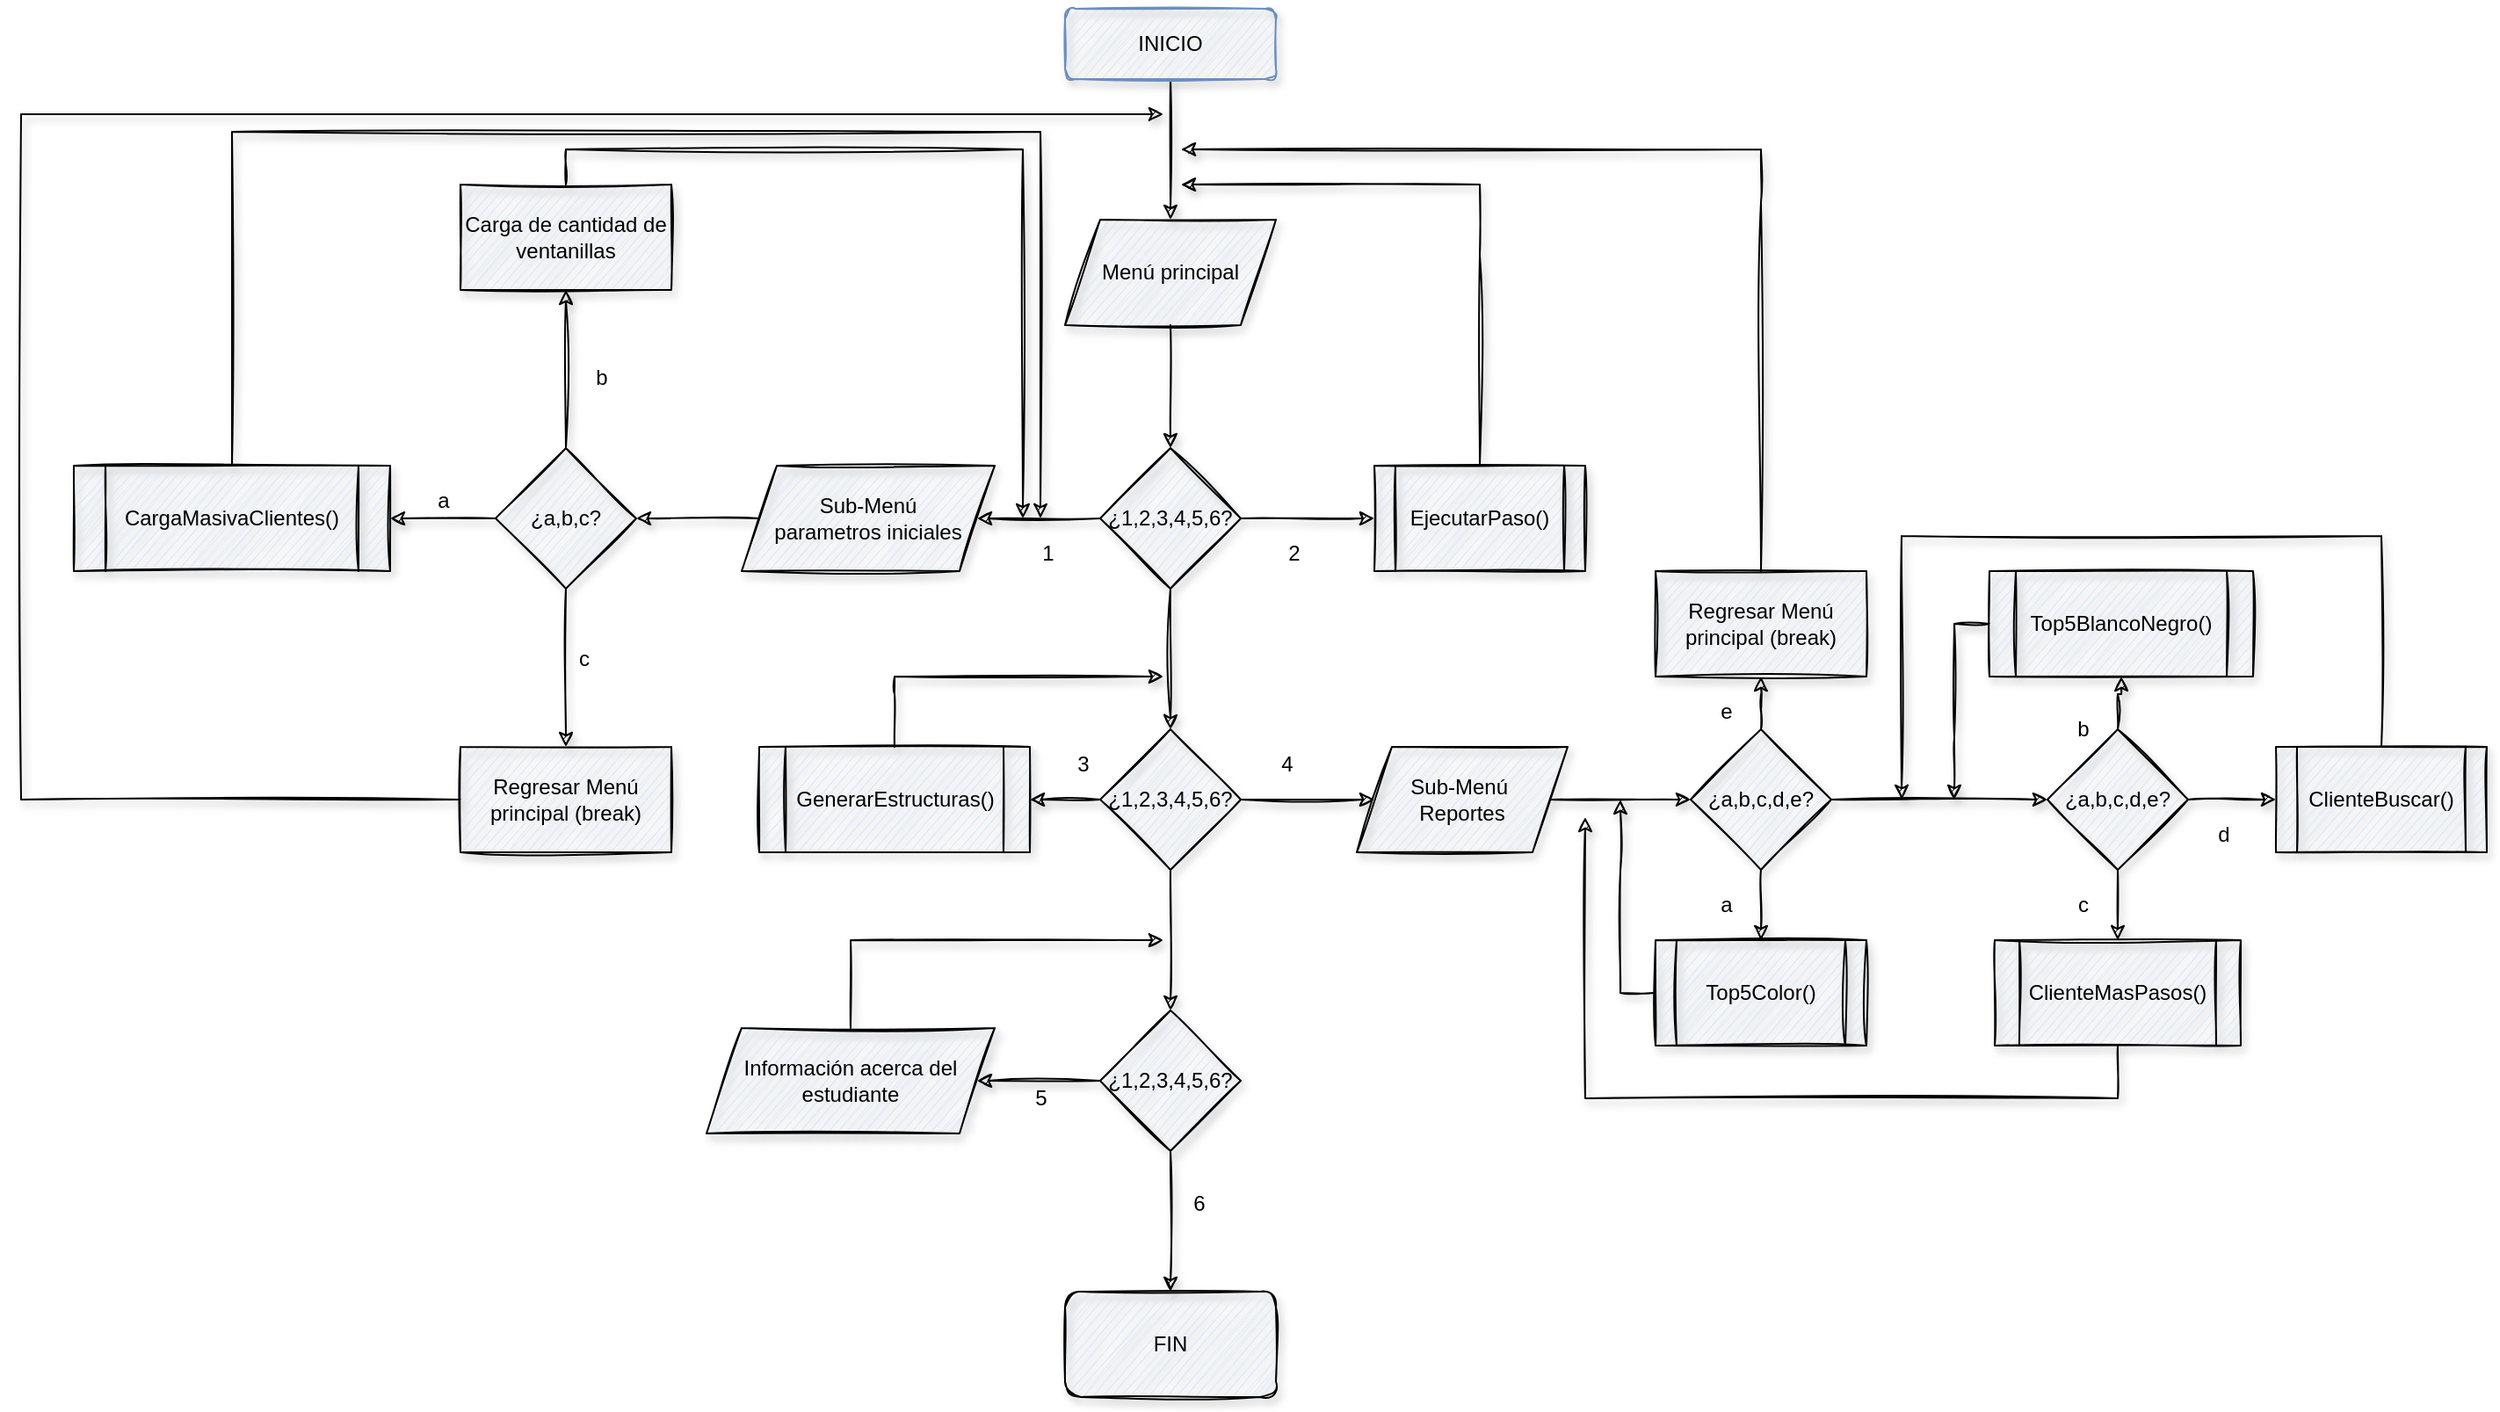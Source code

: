 <mxfile version="16.0.3" type="device"><diagram id="C5RBs43oDa-KdzZeNtuy" name="Page-1"><mxGraphModel dx="2017" dy="650" grid="1" gridSize="10" guides="1" tooltips="1" connect="1" arrows="1" fold="1" page="1" pageScale="1" pageWidth="827" pageHeight="1169" math="0" shadow="0"><root><mxCell id="WIyWlLk6GJQsqaUBKTNV-0"/><mxCell id="WIyWlLk6GJQsqaUBKTNV-1" parent="WIyWlLk6GJQsqaUBKTNV-0"/><mxCell id="luEN_nRo0JUBqsQa7QY2-1" value="" style="edgeStyle=orthogonalEdgeStyle;rounded=0;orthogonalLoop=1;jettySize=auto;html=1;fontFamily=Helvetica;sketch=1;shadow=1;" edge="1" parent="WIyWlLk6GJQsqaUBKTNV-1" source="WIyWlLk6GJQsqaUBKTNV-3" target="luEN_nRo0JUBqsQa7QY2-0"><mxGeometry relative="1" as="geometry"/></mxCell><mxCell id="WIyWlLk6GJQsqaUBKTNV-3" value="INICIO" style="rounded=1;whiteSpace=wrap;html=1;fontSize=12;glass=0;strokeWidth=1;shadow=1;fillColor=#DAE8FC;strokeColor=#6c8ebf;gradientColor=none;fontFamily=Helvetica;labelBorderColor=none;sketch=1;" parent="WIyWlLk6GJQsqaUBKTNV-1" vertex="1"><mxGeometry x="354" y="100" width="120" height="40" as="geometry"/></mxCell><mxCell id="luEN_nRo0JUBqsQa7QY2-5" value="" style="edgeStyle=orthogonalEdgeStyle;rounded=0;sketch=1;orthogonalLoop=1;jettySize=auto;html=1;shadow=1;fontFamily=Helvetica;" edge="1" parent="WIyWlLk6GJQsqaUBKTNV-1" source="luEN_nRo0JUBqsQa7QY2-0" target="luEN_nRo0JUBqsQa7QY2-4"><mxGeometry relative="1" as="geometry"/></mxCell><mxCell id="luEN_nRo0JUBqsQa7QY2-0" value="Menú principal" style="shape=parallelogram;perimeter=parallelogramPerimeter;whiteSpace=wrap;html=1;fixedSize=1;shadow=1;glass=0;labelBorderColor=none;sketch=1;fontFamily=Helvetica;fillColor=#DAE8FC;gradientColor=none;" vertex="1" parent="WIyWlLk6GJQsqaUBKTNV-1"><mxGeometry x="354" y="220" width="120" height="60" as="geometry"/></mxCell><mxCell id="luEN_nRo0JUBqsQa7QY2-7" value="" style="edgeStyle=orthogonalEdgeStyle;rounded=0;sketch=1;orthogonalLoop=1;jettySize=auto;html=1;shadow=1;fontFamily=Helvetica;" edge="1" parent="WIyWlLk6GJQsqaUBKTNV-1" source="luEN_nRo0JUBqsQa7QY2-4" target="luEN_nRo0JUBqsQa7QY2-6"><mxGeometry relative="1" as="geometry"/></mxCell><mxCell id="luEN_nRo0JUBqsQa7QY2-11" value="" style="edgeStyle=orthogonalEdgeStyle;rounded=0;sketch=1;orthogonalLoop=1;jettySize=auto;html=1;shadow=1;fontFamily=Helvetica;" edge="1" parent="WIyWlLk6GJQsqaUBKTNV-1" source="luEN_nRo0JUBqsQa7QY2-4" target="luEN_nRo0JUBqsQa7QY2-10"><mxGeometry relative="1" as="geometry"/></mxCell><mxCell id="luEN_nRo0JUBqsQa7QY2-32" value="" style="edgeStyle=orthogonalEdgeStyle;rounded=0;sketch=1;orthogonalLoop=1;jettySize=auto;html=1;shadow=1;fontFamily=Helvetica;" edge="1" parent="WIyWlLk6GJQsqaUBKTNV-1" source="luEN_nRo0JUBqsQa7QY2-4" target="luEN_nRo0JUBqsQa7QY2-31"><mxGeometry relative="1" as="geometry"/></mxCell><mxCell id="luEN_nRo0JUBqsQa7QY2-4" value="¿1,2,3,4,5,6?" style="rhombus;whiteSpace=wrap;html=1;fillColor=#DAE8FC;shadow=1;glass=0;labelBorderColor=none;sketch=1;gradientColor=none;" vertex="1" parent="WIyWlLk6GJQsqaUBKTNV-1"><mxGeometry x="374" y="350" width="80" height="80" as="geometry"/></mxCell><mxCell id="luEN_nRo0JUBqsQa7QY2-9" value="" style="edgeStyle=orthogonalEdgeStyle;rounded=0;sketch=1;orthogonalLoop=1;jettySize=auto;html=1;shadow=1;fontFamily=Helvetica;" edge="1" parent="WIyWlLk6GJQsqaUBKTNV-1" source="luEN_nRo0JUBqsQa7QY2-6" target="luEN_nRo0JUBqsQa7QY2-8"><mxGeometry relative="1" as="geometry"/></mxCell><mxCell id="luEN_nRo0JUBqsQa7QY2-36" value="" style="edgeStyle=orthogonalEdgeStyle;rounded=0;sketch=1;orthogonalLoop=1;jettySize=auto;html=1;shadow=1;fontFamily=Helvetica;" edge="1" parent="WIyWlLk6GJQsqaUBKTNV-1" source="luEN_nRo0JUBqsQa7QY2-6" target="luEN_nRo0JUBqsQa7QY2-35"><mxGeometry relative="1" as="geometry"/></mxCell><mxCell id="luEN_nRo0JUBqsQa7QY2-40" value="" style="edgeStyle=orthogonalEdgeStyle;rounded=0;sketch=1;orthogonalLoop=1;jettySize=auto;html=1;shadow=1;fontFamily=Helvetica;" edge="1" parent="WIyWlLk6GJQsqaUBKTNV-1" source="luEN_nRo0JUBqsQa7QY2-6" target="luEN_nRo0JUBqsQa7QY2-39"><mxGeometry relative="1" as="geometry"/></mxCell><mxCell id="luEN_nRo0JUBqsQa7QY2-6" value="&lt;span&gt;¿1,2,3,4,5,6?&lt;/span&gt;" style="rhombus;whiteSpace=wrap;html=1;fillColor=#DAE8FC;shadow=1;glass=0;labelBorderColor=none;sketch=1;gradientColor=none;" vertex="1" parent="WIyWlLk6GJQsqaUBKTNV-1"><mxGeometry x="374" y="510" width="80" height="80" as="geometry"/></mxCell><mxCell id="luEN_nRo0JUBqsQa7QY2-71" value="" style="edgeStyle=orthogonalEdgeStyle;rounded=0;sketch=1;orthogonalLoop=1;jettySize=auto;html=1;shadow=1;fontFamily=Helvetica;" edge="1" parent="WIyWlLk6GJQsqaUBKTNV-1" source="luEN_nRo0JUBqsQa7QY2-8" target="luEN_nRo0JUBqsQa7QY2-70"><mxGeometry relative="1" as="geometry"/></mxCell><mxCell id="luEN_nRo0JUBqsQa7QY2-72" value="" style="edgeStyle=orthogonalEdgeStyle;rounded=0;sketch=1;orthogonalLoop=1;jettySize=auto;html=1;shadow=1;fontFamily=Helvetica;" edge="1" parent="WIyWlLk6GJQsqaUBKTNV-1" source="luEN_nRo0JUBqsQa7QY2-8" target="luEN_nRo0JUBqsQa7QY2-69"><mxGeometry relative="1" as="geometry"/></mxCell><mxCell id="luEN_nRo0JUBqsQa7QY2-8" value="&lt;span&gt;¿1,2,3,4,5,6?&lt;/span&gt;" style="rhombus;whiteSpace=wrap;html=1;fillColor=#DAE8FC;shadow=1;glass=0;labelBorderColor=none;sketch=1;gradientColor=none;" vertex="1" parent="WIyWlLk6GJQsqaUBKTNV-1"><mxGeometry x="374" y="670" width="80" height="80" as="geometry"/></mxCell><mxCell id="luEN_nRo0JUBqsQa7QY2-13" value="" style="edgeStyle=orthogonalEdgeStyle;rounded=0;sketch=1;orthogonalLoop=1;jettySize=auto;html=1;shadow=1;fontFamily=Helvetica;" edge="1" parent="WIyWlLk6GJQsqaUBKTNV-1" source="luEN_nRo0JUBqsQa7QY2-10" target="luEN_nRo0JUBqsQa7QY2-12"><mxGeometry relative="1" as="geometry"/></mxCell><mxCell id="luEN_nRo0JUBqsQa7QY2-10" value="Sub-Menú&lt;br&gt;parametros iniciales" style="shape=parallelogram;perimeter=parallelogramPerimeter;whiteSpace=wrap;html=1;fixedSize=1;fillColor=#DAE8FC;shadow=1;glass=0;labelBorderColor=none;sketch=1;gradientColor=none;" vertex="1" parent="WIyWlLk6GJQsqaUBKTNV-1"><mxGeometry x="170" y="360" width="144" height="60" as="geometry"/></mxCell><mxCell id="luEN_nRo0JUBqsQa7QY2-15" value="" style="edgeStyle=orthogonalEdgeStyle;rounded=0;sketch=1;orthogonalLoop=1;jettySize=auto;html=1;shadow=1;fontFamily=Helvetica;" edge="1" parent="WIyWlLk6GJQsqaUBKTNV-1" source="luEN_nRo0JUBqsQa7QY2-12" target="luEN_nRo0JUBqsQa7QY2-14"><mxGeometry relative="1" as="geometry"/></mxCell><mxCell id="luEN_nRo0JUBqsQa7QY2-19" value="" style="edgeStyle=orthogonalEdgeStyle;rounded=0;sketch=1;orthogonalLoop=1;jettySize=auto;html=1;shadow=1;fontFamily=Helvetica;" edge="1" parent="WIyWlLk6GJQsqaUBKTNV-1" source="luEN_nRo0JUBqsQa7QY2-12" target="luEN_nRo0JUBqsQa7QY2-18"><mxGeometry relative="1" as="geometry"/></mxCell><mxCell id="luEN_nRo0JUBqsQa7QY2-21" value="" style="edgeStyle=orthogonalEdgeStyle;rounded=0;sketch=1;orthogonalLoop=1;jettySize=auto;html=1;shadow=1;fontFamily=Helvetica;" edge="1" parent="WIyWlLk6GJQsqaUBKTNV-1" source="luEN_nRo0JUBqsQa7QY2-12" target="luEN_nRo0JUBqsQa7QY2-20"><mxGeometry relative="1" as="geometry"/></mxCell><mxCell id="luEN_nRo0JUBqsQa7QY2-12" value="¿a,b,c?" style="rhombus;whiteSpace=wrap;html=1;fillColor=#DAE8FC;shadow=1;glass=0;labelBorderColor=none;sketch=1;gradientColor=none;" vertex="1" parent="WIyWlLk6GJQsqaUBKTNV-1"><mxGeometry x="30" y="350" width="80" height="80" as="geometry"/></mxCell><mxCell id="luEN_nRo0JUBqsQa7QY2-23" style="edgeStyle=orthogonalEdgeStyle;rounded=0;sketch=1;orthogonalLoop=1;jettySize=auto;html=1;shadow=1;fontFamily=Helvetica;" edge="1" parent="WIyWlLk6GJQsqaUBKTNV-1" source="luEN_nRo0JUBqsQa7QY2-14"><mxGeometry relative="1" as="geometry"><mxPoint x="340" y="390" as="targetPoint"/><Array as="points"><mxPoint x="-120" y="170"/></Array></mxGeometry></mxCell><mxCell id="luEN_nRo0JUBqsQa7QY2-14" value="CargaMasivaClientes()" style="shape=process;whiteSpace=wrap;html=1;backgroundOutline=1;fillColor=#DAE8FC;shadow=1;glass=0;labelBorderColor=none;sketch=1;gradientColor=none;" vertex="1" parent="WIyWlLk6GJQsqaUBKTNV-1"><mxGeometry x="-210" y="360" width="180" height="60" as="geometry"/></mxCell><mxCell id="luEN_nRo0JUBqsQa7QY2-22" style="edgeStyle=orthogonalEdgeStyle;rounded=0;sketch=1;orthogonalLoop=1;jettySize=auto;html=1;shadow=1;fontFamily=Helvetica;" edge="1" parent="WIyWlLk6GJQsqaUBKTNV-1" source="luEN_nRo0JUBqsQa7QY2-18"><mxGeometry relative="1" as="geometry"><mxPoint x="330" y="390" as="targetPoint"/><Array as="points"><mxPoint x="70" y="180"/><mxPoint x="330" y="180"/></Array></mxGeometry></mxCell><mxCell id="luEN_nRo0JUBqsQa7QY2-18" value="Carga de cantidad de ventanillas" style="whiteSpace=wrap;html=1;fillColor=#DAE8FC;shadow=1;glass=0;labelBorderColor=none;sketch=1;gradientColor=none;" vertex="1" parent="WIyWlLk6GJQsqaUBKTNV-1"><mxGeometry x="10" y="200" width="120" height="60" as="geometry"/></mxCell><mxCell id="luEN_nRo0JUBqsQa7QY2-24" style="edgeStyle=orthogonalEdgeStyle;rounded=0;sketch=1;orthogonalLoop=1;jettySize=auto;html=1;shadow=1;fontFamily=Helvetica;" edge="1" parent="WIyWlLk6GJQsqaUBKTNV-1" source="luEN_nRo0JUBqsQa7QY2-20"><mxGeometry relative="1" as="geometry"><mxPoint x="410" y="160" as="targetPoint"/><Array as="points"><mxPoint x="-240" y="550"/></Array></mxGeometry></mxCell><mxCell id="luEN_nRo0JUBqsQa7QY2-20" value="Regresar Menú principal (break)" style="whiteSpace=wrap;html=1;fillColor=#DAE8FC;shadow=1;glass=0;labelBorderColor=none;sketch=1;gradientColor=none;" vertex="1" parent="WIyWlLk6GJQsqaUBKTNV-1"><mxGeometry x="10" y="520" width="120" height="60" as="geometry"/></mxCell><mxCell id="luEN_nRo0JUBqsQa7QY2-25" value="1" style="text;html=1;align=center;verticalAlign=middle;resizable=0;points=[];autosize=1;strokeColor=none;fillColor=none;fontFamily=Helvetica;" vertex="1" parent="WIyWlLk6GJQsqaUBKTNV-1"><mxGeometry x="334" y="400" width="20" height="20" as="geometry"/></mxCell><mxCell id="luEN_nRo0JUBqsQa7QY2-26" value="a" style="text;html=1;align=center;verticalAlign=middle;resizable=0;points=[];autosize=1;strokeColor=none;fillColor=none;fontFamily=Helvetica;" vertex="1" parent="WIyWlLk6GJQsqaUBKTNV-1"><mxGeometry x="-10" y="370" width="20" height="20" as="geometry"/></mxCell><mxCell id="luEN_nRo0JUBqsQa7QY2-27" value="b" style="text;html=1;align=center;verticalAlign=middle;resizable=0;points=[];autosize=1;strokeColor=none;fillColor=none;fontFamily=Helvetica;" vertex="1" parent="WIyWlLk6GJQsqaUBKTNV-1"><mxGeometry x="80" y="300" width="20" height="20" as="geometry"/></mxCell><mxCell id="luEN_nRo0JUBqsQa7QY2-28" value="c" style="text;html=1;align=center;verticalAlign=middle;resizable=0;points=[];autosize=1;strokeColor=none;fillColor=none;fontFamily=Helvetica;" vertex="1" parent="WIyWlLk6GJQsqaUBKTNV-1"><mxGeometry x="70" y="460" width="20" height="20" as="geometry"/></mxCell><mxCell id="luEN_nRo0JUBqsQa7QY2-34" style="edgeStyle=orthogonalEdgeStyle;rounded=0;sketch=1;orthogonalLoop=1;jettySize=auto;html=1;shadow=1;fontFamily=Helvetica;" edge="1" parent="WIyWlLk6GJQsqaUBKTNV-1" source="luEN_nRo0JUBqsQa7QY2-31"><mxGeometry relative="1" as="geometry"><mxPoint x="420" y="200" as="targetPoint"/><Array as="points"><mxPoint x="590" y="240"/><mxPoint x="590" y="240"/></Array></mxGeometry></mxCell><mxCell id="luEN_nRo0JUBqsQa7QY2-31" value="EjecutarPaso()" style="shape=process;whiteSpace=wrap;html=1;backgroundOutline=1;shadow=1;glass=0;labelBorderColor=none;sketch=1;fontFamily=Helvetica;fillColor=#DAE8FC;gradientColor=none;" vertex="1" parent="WIyWlLk6GJQsqaUBKTNV-1"><mxGeometry x="530" y="360" width="120" height="60" as="geometry"/></mxCell><mxCell id="luEN_nRo0JUBqsQa7QY2-33" value="2" style="text;html=1;align=center;verticalAlign=middle;resizable=0;points=[];autosize=1;strokeColor=none;fillColor=none;fontFamily=Helvetica;" vertex="1" parent="WIyWlLk6GJQsqaUBKTNV-1"><mxGeometry x="474" y="400" width="20" height="20" as="geometry"/></mxCell><mxCell id="luEN_nRo0JUBqsQa7QY2-38" style="edgeStyle=orthogonalEdgeStyle;rounded=0;sketch=1;orthogonalLoop=1;jettySize=auto;html=1;shadow=1;fontFamily=Helvetica;" edge="1" parent="WIyWlLk6GJQsqaUBKTNV-1" source="luEN_nRo0JUBqsQa7QY2-35"><mxGeometry relative="1" as="geometry"><mxPoint x="410" y="480" as="targetPoint"/><Array as="points"><mxPoint x="257" y="490"/><mxPoint x="257" y="490"/></Array></mxGeometry></mxCell><mxCell id="luEN_nRo0JUBqsQa7QY2-35" value="GenerarEstructuras()" style="shape=process;whiteSpace=wrap;html=1;backgroundOutline=1;shadow=1;glass=0;labelBorderColor=none;sketch=1;fontFamily=Helvetica;fillColor=#DAE8FC;gradientColor=none;" vertex="1" parent="WIyWlLk6GJQsqaUBKTNV-1"><mxGeometry x="180" y="520" width="154" height="60" as="geometry"/></mxCell><mxCell id="luEN_nRo0JUBqsQa7QY2-37" value="3" style="text;html=1;align=center;verticalAlign=middle;resizable=0;points=[];autosize=1;strokeColor=none;fillColor=none;fontFamily=Helvetica;" vertex="1" parent="WIyWlLk6GJQsqaUBKTNV-1"><mxGeometry x="354" y="520" width="20" height="20" as="geometry"/></mxCell><mxCell id="luEN_nRo0JUBqsQa7QY2-42" value="" style="edgeStyle=orthogonalEdgeStyle;rounded=0;sketch=1;orthogonalLoop=1;jettySize=auto;html=1;shadow=1;fontFamily=Helvetica;" edge="1" parent="WIyWlLk6GJQsqaUBKTNV-1" source="luEN_nRo0JUBqsQa7QY2-39" target="luEN_nRo0JUBqsQa7QY2-41"><mxGeometry relative="1" as="geometry"/></mxCell><mxCell id="luEN_nRo0JUBqsQa7QY2-39" value="Sub-Menú&amp;nbsp;&lt;br&gt;Reportes" style="shape=parallelogram;perimeter=parallelogramPerimeter;whiteSpace=wrap;html=1;fixedSize=1;shadow=1;glass=0;labelBorderColor=none;sketch=1;fontFamily=Helvetica;fillColor=#DAE8FC;gradientColor=none;" vertex="1" parent="WIyWlLk6GJQsqaUBKTNV-1"><mxGeometry x="520" y="520" width="120" height="60" as="geometry"/></mxCell><mxCell id="luEN_nRo0JUBqsQa7QY2-44" value="" style="edgeStyle=orthogonalEdgeStyle;rounded=0;sketch=1;orthogonalLoop=1;jettySize=auto;html=1;shadow=1;fontFamily=Helvetica;" edge="1" parent="WIyWlLk6GJQsqaUBKTNV-1" source="luEN_nRo0JUBqsQa7QY2-41" target="luEN_nRo0JUBqsQa7QY2-43"><mxGeometry relative="1" as="geometry"/></mxCell><mxCell id="luEN_nRo0JUBqsQa7QY2-56" value="" style="edgeStyle=orthogonalEdgeStyle;rounded=0;sketch=1;orthogonalLoop=1;jettySize=auto;html=1;shadow=1;fontFamily=Helvetica;" edge="1" parent="WIyWlLk6GJQsqaUBKTNV-1" source="luEN_nRo0JUBqsQa7QY2-41" target="luEN_nRo0JUBqsQa7QY2-49"><mxGeometry relative="1" as="geometry"/></mxCell><mxCell id="luEN_nRo0JUBqsQa7QY2-57" value="" style="edgeStyle=orthogonalEdgeStyle;rounded=0;sketch=1;orthogonalLoop=1;jettySize=auto;html=1;shadow=1;fontFamily=Helvetica;" edge="1" parent="WIyWlLk6GJQsqaUBKTNV-1" source="luEN_nRo0JUBqsQa7QY2-41" target="luEN_nRo0JUBqsQa7QY2-47"><mxGeometry relative="1" as="geometry"/></mxCell><mxCell id="luEN_nRo0JUBqsQa7QY2-41" value="¿a,b,c,d,e?" style="rhombus;whiteSpace=wrap;html=1;fillColor=#DAE8FC;shadow=1;glass=0;labelBorderColor=none;sketch=1;gradientColor=none;" vertex="1" parent="WIyWlLk6GJQsqaUBKTNV-1"><mxGeometry x="710" y="510" width="80" height="80" as="geometry"/></mxCell><mxCell id="luEN_nRo0JUBqsQa7QY2-53" value="" style="edgeStyle=orthogonalEdgeStyle;rounded=0;sketch=1;orthogonalLoop=1;jettySize=auto;html=1;shadow=1;fontFamily=Helvetica;" edge="1" parent="WIyWlLk6GJQsqaUBKTNV-1" source="luEN_nRo0JUBqsQa7QY2-43" target="luEN_nRo0JUBqsQa7QY2-51"><mxGeometry relative="1" as="geometry"/></mxCell><mxCell id="luEN_nRo0JUBqsQa7QY2-54" value="" style="edgeStyle=orthogonalEdgeStyle;rounded=0;sketch=1;orthogonalLoop=1;jettySize=auto;html=1;shadow=1;fontFamily=Helvetica;" edge="1" parent="WIyWlLk6GJQsqaUBKTNV-1" source="luEN_nRo0JUBqsQa7QY2-43" target="luEN_nRo0JUBqsQa7QY2-52"><mxGeometry relative="1" as="geometry"/></mxCell><mxCell id="luEN_nRo0JUBqsQa7QY2-55" value="" style="edgeStyle=orthogonalEdgeStyle;rounded=0;sketch=1;orthogonalLoop=1;jettySize=auto;html=1;shadow=1;fontFamily=Helvetica;" edge="1" parent="WIyWlLk6GJQsqaUBKTNV-1" source="luEN_nRo0JUBqsQa7QY2-43" target="luEN_nRo0JUBqsQa7QY2-50"><mxGeometry relative="1" as="geometry"/></mxCell><mxCell id="luEN_nRo0JUBqsQa7QY2-43" value="¿a,b,c,d,e?" style="rhombus;whiteSpace=wrap;html=1;fillColor=#DAE8FC;shadow=1;glass=0;labelBorderColor=none;sketch=1;gradientColor=none;" vertex="1" parent="WIyWlLk6GJQsqaUBKTNV-1"><mxGeometry x="913" y="510" width="80" height="80" as="geometry"/></mxCell><mxCell id="luEN_nRo0JUBqsQa7QY2-64" style="edgeStyle=orthogonalEdgeStyle;rounded=0;sketch=1;orthogonalLoop=1;jettySize=auto;html=1;shadow=1;fontFamily=Helvetica;" edge="1" parent="WIyWlLk6GJQsqaUBKTNV-1" source="luEN_nRo0JUBqsQa7QY2-47"><mxGeometry relative="1" as="geometry"><mxPoint x="420" y="180" as="targetPoint"/><Array as="points"><mxPoint x="750" y="210"/><mxPoint x="750" y="210"/></Array></mxGeometry></mxCell><mxCell id="luEN_nRo0JUBqsQa7QY2-47" value="Regresar Menú principal (break)" style="whiteSpace=wrap;html=1;fillColor=#DAE8FC;shadow=1;glass=0;labelBorderColor=none;sketch=1;gradientColor=none;" vertex="1" parent="WIyWlLk6GJQsqaUBKTNV-1"><mxGeometry x="690" y="420" width="120" height="60" as="geometry"/></mxCell><mxCell id="luEN_nRo0JUBqsQa7QY2-65" style="edgeStyle=orthogonalEdgeStyle;rounded=0;sketch=1;orthogonalLoop=1;jettySize=auto;html=1;shadow=1;fontFamily=Helvetica;" edge="1" parent="WIyWlLk6GJQsqaUBKTNV-1" source="luEN_nRo0JUBqsQa7QY2-49"><mxGeometry relative="1" as="geometry"><mxPoint x="670" y="550" as="targetPoint"/></mxGeometry></mxCell><mxCell id="luEN_nRo0JUBqsQa7QY2-49" value="Top5Color()" style="shape=process;whiteSpace=wrap;html=1;backgroundOutline=1;shadow=1;glass=0;labelBorderColor=none;sketch=1;fontFamily=Helvetica;fillColor=#DAE8FC;gradientColor=none;" vertex="1" parent="WIyWlLk6GJQsqaUBKTNV-1"><mxGeometry x="690" y="630" width="120" height="60" as="geometry"/></mxCell><mxCell id="luEN_nRo0JUBqsQa7QY2-66" style="edgeStyle=orthogonalEdgeStyle;rounded=0;sketch=1;orthogonalLoop=1;jettySize=auto;html=1;shadow=1;fontFamily=Helvetica;exitX=0.5;exitY=1;exitDx=0;exitDy=0;" edge="1" parent="WIyWlLk6GJQsqaUBKTNV-1" source="luEN_nRo0JUBqsQa7QY2-50"><mxGeometry relative="1" as="geometry"><mxPoint x="650" y="560" as="targetPoint"/><Array as="points"><mxPoint x="953" y="720"/><mxPoint x="650" y="720"/></Array></mxGeometry></mxCell><mxCell id="luEN_nRo0JUBqsQa7QY2-50" value="ClienteMasPasos()" style="shape=process;whiteSpace=wrap;html=1;backgroundOutline=1;shadow=1;glass=0;labelBorderColor=none;sketch=1;fontFamily=Helvetica;fillColor=#DAE8FC;gradientColor=none;" vertex="1" parent="WIyWlLk6GJQsqaUBKTNV-1"><mxGeometry x="883" y="630" width="140" height="60" as="geometry"/></mxCell><mxCell id="luEN_nRo0JUBqsQa7QY2-68" style="edgeStyle=orthogonalEdgeStyle;rounded=0;sketch=1;orthogonalLoop=1;jettySize=auto;html=1;shadow=1;fontFamily=Helvetica;exitX=0.5;exitY=0;exitDx=0;exitDy=0;" edge="1" parent="WIyWlLk6GJQsqaUBKTNV-1" source="luEN_nRo0JUBqsQa7QY2-51"><mxGeometry relative="1" as="geometry"><mxPoint x="830" y="550" as="targetPoint"/><Array as="points"><mxPoint x="1103" y="400"/><mxPoint x="830" y="400"/></Array></mxGeometry></mxCell><mxCell id="luEN_nRo0JUBqsQa7QY2-51" value="ClienteBuscar()" style="shape=process;whiteSpace=wrap;html=1;backgroundOutline=1;shadow=1;glass=0;labelBorderColor=none;sketch=1;fontFamily=Helvetica;fillColor=#DAE8FC;gradientColor=none;" vertex="1" parent="WIyWlLk6GJQsqaUBKTNV-1"><mxGeometry x="1043" y="520" width="120" height="60" as="geometry"/></mxCell><mxCell id="luEN_nRo0JUBqsQa7QY2-67" style="edgeStyle=orthogonalEdgeStyle;rounded=0;sketch=1;orthogonalLoop=1;jettySize=auto;html=1;shadow=1;fontFamily=Helvetica;" edge="1" parent="WIyWlLk6GJQsqaUBKTNV-1" source="luEN_nRo0JUBqsQa7QY2-52"><mxGeometry relative="1" as="geometry"><mxPoint x="860" y="550" as="targetPoint"/></mxGeometry></mxCell><mxCell id="luEN_nRo0JUBqsQa7QY2-52" value="Top5BlancoNegro()" style="shape=process;whiteSpace=wrap;html=1;backgroundOutline=1;shadow=1;glass=0;labelBorderColor=none;sketch=1;fontFamily=Helvetica;fillColor=#DAE8FC;gradientColor=none;" vertex="1" parent="WIyWlLk6GJQsqaUBKTNV-1"><mxGeometry x="880" y="420" width="150" height="60" as="geometry"/></mxCell><mxCell id="luEN_nRo0JUBqsQa7QY2-58" value="4" style="text;html=1;align=center;verticalAlign=middle;resizable=0;points=[];autosize=1;strokeColor=none;fillColor=none;fontFamily=Helvetica;" vertex="1" parent="WIyWlLk6GJQsqaUBKTNV-1"><mxGeometry x="470" y="520" width="20" height="20" as="geometry"/></mxCell><mxCell id="luEN_nRo0JUBqsQa7QY2-59" value="e" style="text;html=1;align=center;verticalAlign=middle;resizable=0;points=[];autosize=1;strokeColor=none;fillColor=none;fontFamily=Helvetica;" vertex="1" parent="WIyWlLk6GJQsqaUBKTNV-1"><mxGeometry x="720" y="490" width="20" height="20" as="geometry"/></mxCell><mxCell id="luEN_nRo0JUBqsQa7QY2-60" value="a" style="text;html=1;align=center;verticalAlign=middle;resizable=0;points=[];autosize=1;strokeColor=none;fillColor=none;fontFamily=Helvetica;" vertex="1" parent="WIyWlLk6GJQsqaUBKTNV-1"><mxGeometry x="720" y="600" width="20" height="20" as="geometry"/></mxCell><mxCell id="luEN_nRo0JUBqsQa7QY2-61" value="b" style="text;html=1;align=center;verticalAlign=middle;resizable=0;points=[];autosize=1;strokeColor=none;fillColor=none;fontFamily=Helvetica;" vertex="1" parent="WIyWlLk6GJQsqaUBKTNV-1"><mxGeometry x="923" y="500" width="20" height="20" as="geometry"/></mxCell><mxCell id="luEN_nRo0JUBqsQa7QY2-62" value="c" style="text;html=1;align=center;verticalAlign=middle;resizable=0;points=[];autosize=1;strokeColor=none;fillColor=none;fontFamily=Helvetica;" vertex="1" parent="WIyWlLk6GJQsqaUBKTNV-1"><mxGeometry x="923" y="600" width="20" height="20" as="geometry"/></mxCell><mxCell id="luEN_nRo0JUBqsQa7QY2-63" value="d" style="text;html=1;align=center;verticalAlign=middle;resizable=0;points=[];autosize=1;strokeColor=none;fillColor=none;fontFamily=Helvetica;" vertex="1" parent="WIyWlLk6GJQsqaUBKTNV-1"><mxGeometry x="1003" y="560" width="20" height="20" as="geometry"/></mxCell><mxCell id="luEN_nRo0JUBqsQa7QY2-73" style="edgeStyle=orthogonalEdgeStyle;rounded=0;sketch=1;orthogonalLoop=1;jettySize=auto;html=1;shadow=1;fontFamily=Helvetica;" edge="1" parent="WIyWlLk6GJQsqaUBKTNV-1" source="luEN_nRo0JUBqsQa7QY2-69"><mxGeometry relative="1" as="geometry"><mxPoint x="410" y="630" as="targetPoint"/><Array as="points"><mxPoint x="232" y="630"/></Array></mxGeometry></mxCell><mxCell id="luEN_nRo0JUBqsQa7QY2-69" value="Información acerca del estudiante" style="shape=parallelogram;perimeter=parallelogramPerimeter;whiteSpace=wrap;html=1;fixedSize=1;shadow=1;glass=0;labelBorderColor=none;sketch=1;fontFamily=Helvetica;fillColor=#DAE8FC;gradientColor=none;" vertex="1" parent="WIyWlLk6GJQsqaUBKTNV-1"><mxGeometry x="150" y="680" width="164" height="60" as="geometry"/></mxCell><mxCell id="luEN_nRo0JUBqsQa7QY2-70" value="FIN" style="rounded=1;whiteSpace=wrap;html=1;shadow=1;glass=0;labelBorderColor=none;sketch=1;fontFamily=Helvetica;fillColor=#DAE8FC;gradientColor=none;" vertex="1" parent="WIyWlLk6GJQsqaUBKTNV-1"><mxGeometry x="354" y="830" width="120" height="60" as="geometry"/></mxCell><mxCell id="luEN_nRo0JUBqsQa7QY2-74" value="5" style="text;html=1;align=center;verticalAlign=middle;resizable=0;points=[];autosize=1;strokeColor=none;fillColor=none;fontFamily=Helvetica;" vertex="1" parent="WIyWlLk6GJQsqaUBKTNV-1"><mxGeometry x="330" y="710" width="20" height="20" as="geometry"/></mxCell><mxCell id="luEN_nRo0JUBqsQa7QY2-75" value="6" style="text;html=1;align=center;verticalAlign=middle;resizable=0;points=[];autosize=1;strokeColor=none;fillColor=none;fontFamily=Helvetica;" vertex="1" parent="WIyWlLk6GJQsqaUBKTNV-1"><mxGeometry x="420" y="770" width="20" height="20" as="geometry"/></mxCell></root></mxGraphModel></diagram></mxfile>